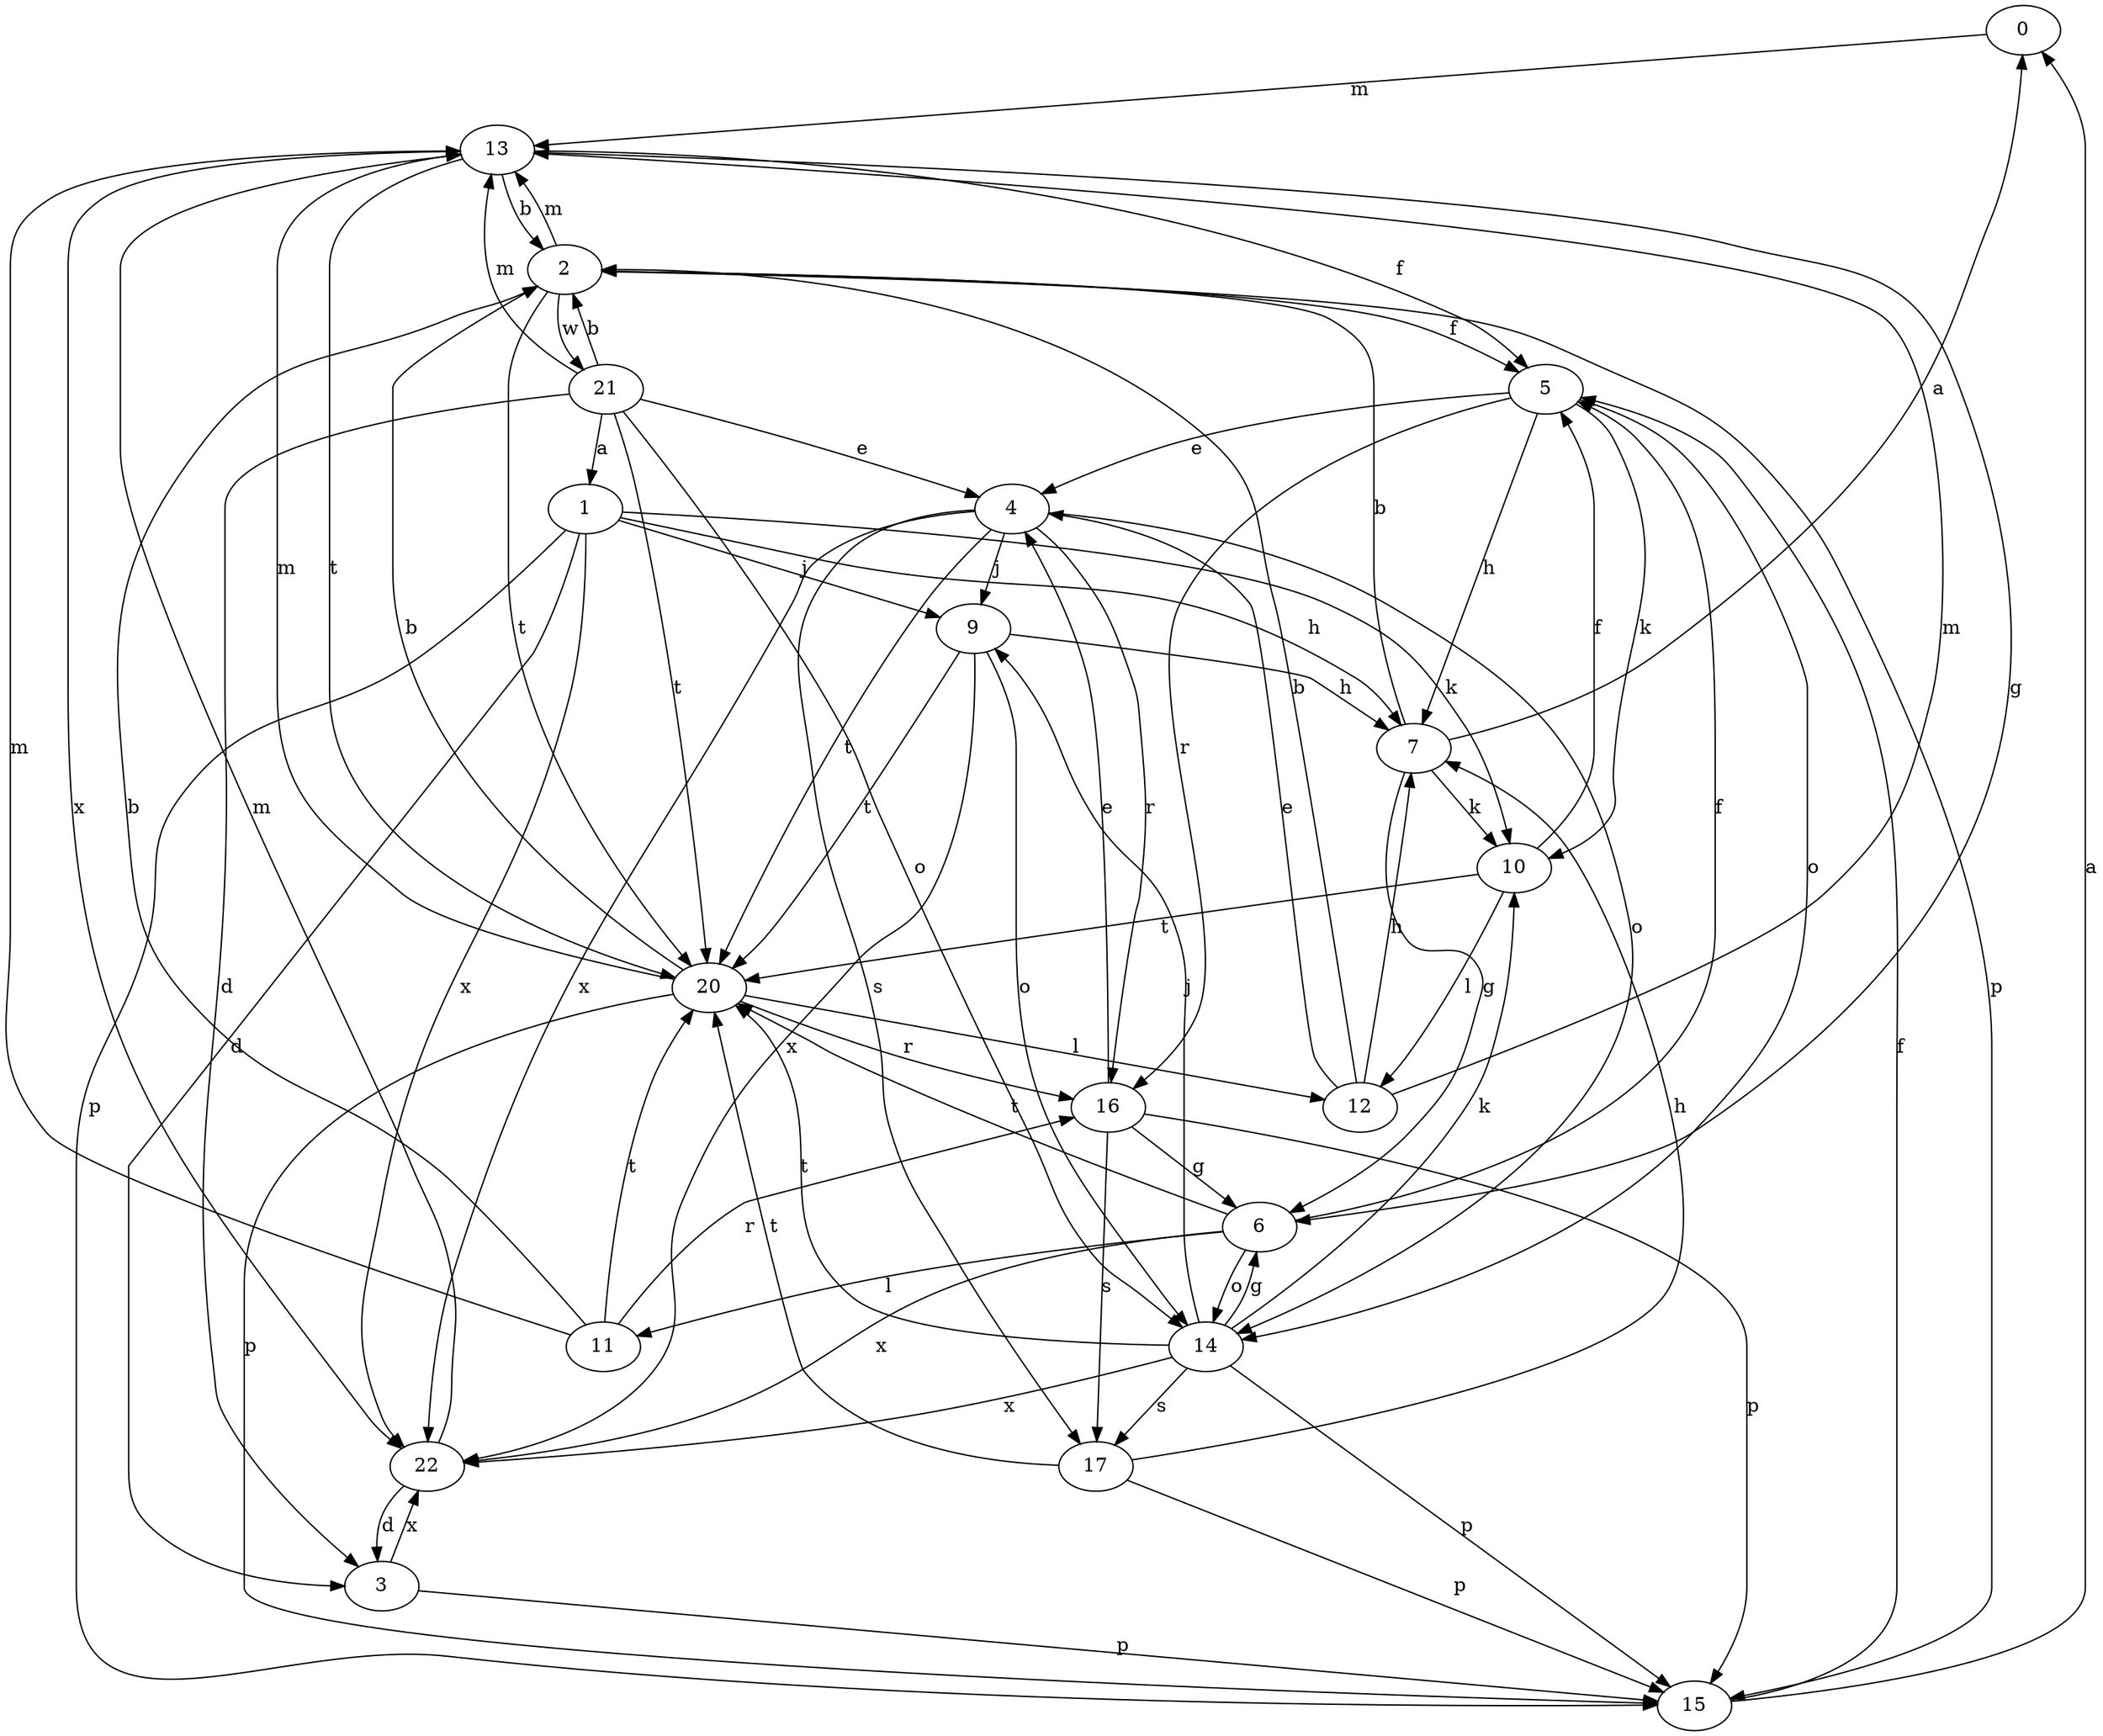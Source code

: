 strict digraph  {
0;
1;
2;
3;
4;
5;
6;
7;
9;
10;
11;
12;
13;
14;
15;
16;
17;
20;
21;
22;
0 -> 13  [label=m];
1 -> 3  [label=d];
1 -> 7  [label=h];
1 -> 9  [label=j];
1 -> 10  [label=k];
1 -> 15  [label=p];
1 -> 22  [label=x];
2 -> 5  [label=f];
2 -> 13  [label=m];
2 -> 15  [label=p];
2 -> 20  [label=t];
2 -> 21  [label=w];
3 -> 15  [label=p];
3 -> 22  [label=x];
4 -> 9  [label=j];
4 -> 14  [label=o];
4 -> 16  [label=r];
4 -> 17  [label=s];
4 -> 20  [label=t];
4 -> 22  [label=x];
5 -> 4  [label=e];
5 -> 7  [label=h];
5 -> 10  [label=k];
5 -> 14  [label=o];
5 -> 16  [label=r];
6 -> 5  [label=f];
6 -> 11  [label=l];
6 -> 14  [label=o];
6 -> 20  [label=t];
6 -> 22  [label=x];
7 -> 0  [label=a];
7 -> 2  [label=b];
7 -> 6  [label=g];
7 -> 10  [label=k];
9 -> 7  [label=h];
9 -> 14  [label=o];
9 -> 20  [label=t];
9 -> 22  [label=x];
10 -> 5  [label=f];
10 -> 12  [label=l];
10 -> 20  [label=t];
11 -> 2  [label=b];
11 -> 13  [label=m];
11 -> 16  [label=r];
11 -> 20  [label=t];
12 -> 2  [label=b];
12 -> 4  [label=e];
12 -> 7  [label=h];
12 -> 13  [label=m];
13 -> 2  [label=b];
13 -> 5  [label=f];
13 -> 6  [label=g];
13 -> 20  [label=t];
13 -> 22  [label=x];
14 -> 6  [label=g];
14 -> 9  [label=j];
14 -> 10  [label=k];
14 -> 15  [label=p];
14 -> 17  [label=s];
14 -> 20  [label=t];
14 -> 22  [label=x];
15 -> 0  [label=a];
15 -> 5  [label=f];
16 -> 4  [label=e];
16 -> 6  [label=g];
16 -> 15  [label=p];
16 -> 17  [label=s];
17 -> 7  [label=h];
17 -> 15  [label=p];
17 -> 20  [label=t];
20 -> 2  [label=b];
20 -> 12  [label=l];
20 -> 13  [label=m];
20 -> 15  [label=p];
20 -> 16  [label=r];
21 -> 1  [label=a];
21 -> 2  [label=b];
21 -> 3  [label=d];
21 -> 4  [label=e];
21 -> 13  [label=m];
21 -> 14  [label=o];
21 -> 20  [label=t];
22 -> 3  [label=d];
22 -> 13  [label=m];
}
